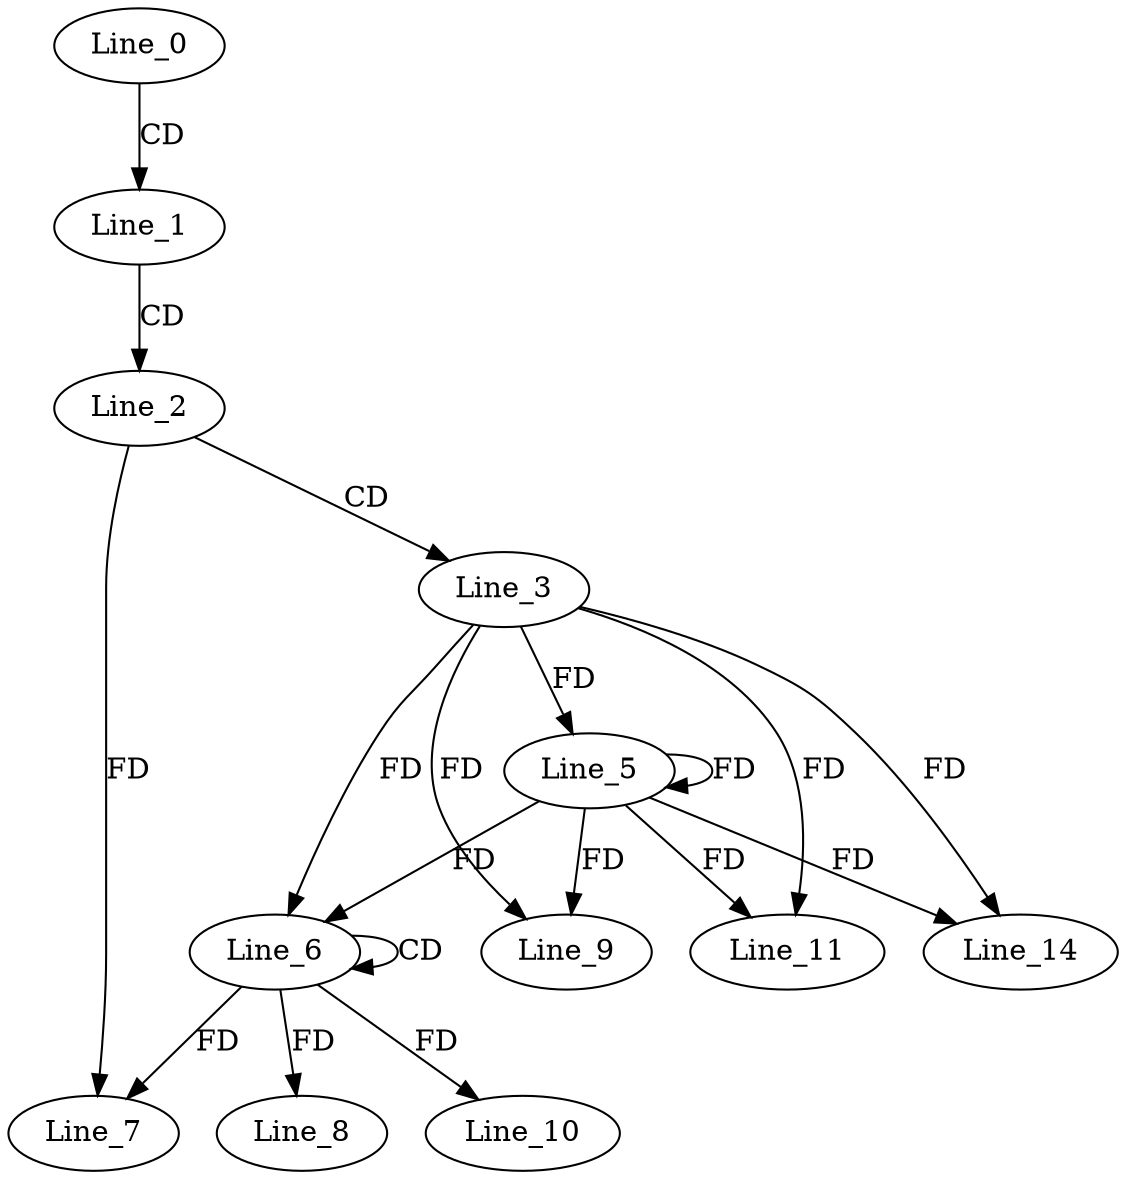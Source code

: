 digraph G {
  Line_0;
  Line_1;
  Line_2;
  Line_3;
  Line_5;
  Line_5;
  Line_6;
  Line_6;
  Line_7;
  Line_8;
  Line_9;
  Line_10;
  Line_11;
  Line_14;
  Line_0 -> Line_1 [ label="CD" ];
  Line_1 -> Line_2 [ label="CD" ];
  Line_2 -> Line_3 [ label="CD" ];
  Line_3 -> Line_5 [ label="FD" ];
  Line_5 -> Line_5 [ label="FD" ];
  Line_6 -> Line_6 [ label="CD" ];
  Line_3 -> Line_6 [ label="FD" ];
  Line_5 -> Line_6 [ label="FD" ];
  Line_6 -> Line_7 [ label="FD" ];
  Line_2 -> Line_7 [ label="FD" ];
  Line_6 -> Line_8 [ label="FD" ];
  Line_3 -> Line_9 [ label="FD" ];
  Line_5 -> Line_9 [ label="FD" ];
  Line_6 -> Line_10 [ label="FD" ];
  Line_3 -> Line_11 [ label="FD" ];
  Line_5 -> Line_11 [ label="FD" ];
  Line_3 -> Line_14 [ label="FD" ];
  Line_5 -> Line_14 [ label="FD" ];
}
